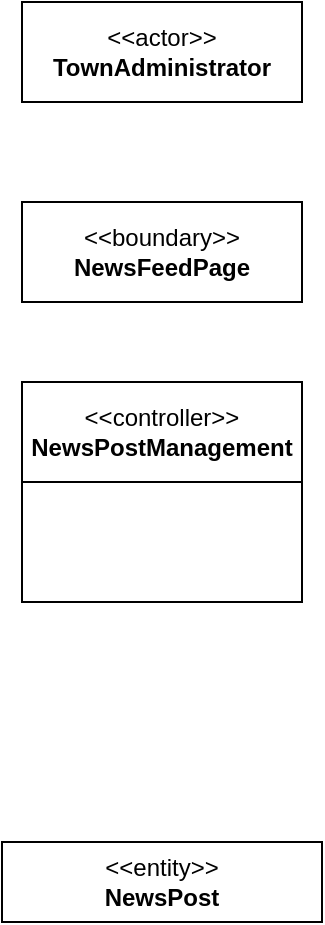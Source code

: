 <mxfile version="20.4.2" type="github">
  <diagram id="C5RBs43oDa-KdzZeNtuy" name="Page-1">
    <mxGraphModel dx="892" dy="564" grid="1" gridSize="10" guides="1" tooltips="1" connect="1" arrows="1" fold="1" page="1" pageScale="1" pageWidth="827" pageHeight="1169" math="0" shadow="0">
      <root>
        <mxCell id="WIyWlLk6GJQsqaUBKTNV-0" />
        <mxCell id="WIyWlLk6GJQsqaUBKTNV-1" parent="WIyWlLk6GJQsqaUBKTNV-0" />
        <mxCell id="GcqZa87Td9_JzuAoYS3C-0" value="&amp;lt;&amp;lt;actor&amp;gt;&amp;gt;&lt;br&gt;&lt;b&gt;TownAdministrator&lt;/b&gt;" style="rounded=0;whiteSpace=wrap;html=1;" vertex="1" parent="WIyWlLk6GJQsqaUBKTNV-1">
          <mxGeometry x="220" y="50" width="140" height="50" as="geometry" />
        </mxCell>
        <mxCell id="GcqZa87Td9_JzuAoYS3C-1" value="&amp;lt;&amp;lt;boundary&amp;gt;&amp;gt;&lt;br&gt;&lt;b&gt;NewsFeedPage&lt;/b&gt;" style="rounded=0;whiteSpace=wrap;html=1;" vertex="1" parent="WIyWlLk6GJQsqaUBKTNV-1">
          <mxGeometry x="220" y="150" width="140" height="50" as="geometry" />
        </mxCell>
        <mxCell id="GcqZa87Td9_JzuAoYS3C-5" value="&amp;lt;&amp;lt;entity&amp;gt;&amp;gt;&lt;br&gt;&lt;b&gt;NewsPost&lt;/b&gt;" style="rounded=0;whiteSpace=wrap;html=1;" vertex="1" parent="WIyWlLk6GJQsqaUBKTNV-1">
          <mxGeometry x="210" y="470" width="160" height="40" as="geometry" />
        </mxCell>
        <mxCell id="GcqZa87Td9_JzuAoYS3C-6" value="&amp;lt;&amp;lt;controller&amp;gt;&amp;gt;&lt;br&gt;&lt;b&gt;NewsPostManagement&lt;/b&gt;" style="rounded=0;whiteSpace=wrap;html=1;" vertex="1" parent="WIyWlLk6GJQsqaUBKTNV-1">
          <mxGeometry x="220" y="240" width="140" height="50" as="geometry" />
        </mxCell>
        <mxCell id="GcqZa87Td9_JzuAoYS3C-7" value="" style="rounded=0;whiteSpace=wrap;html=1;" vertex="1" parent="WIyWlLk6GJQsqaUBKTNV-1">
          <mxGeometry x="220" y="290" width="140" height="60" as="geometry" />
        </mxCell>
      </root>
    </mxGraphModel>
  </diagram>
</mxfile>
